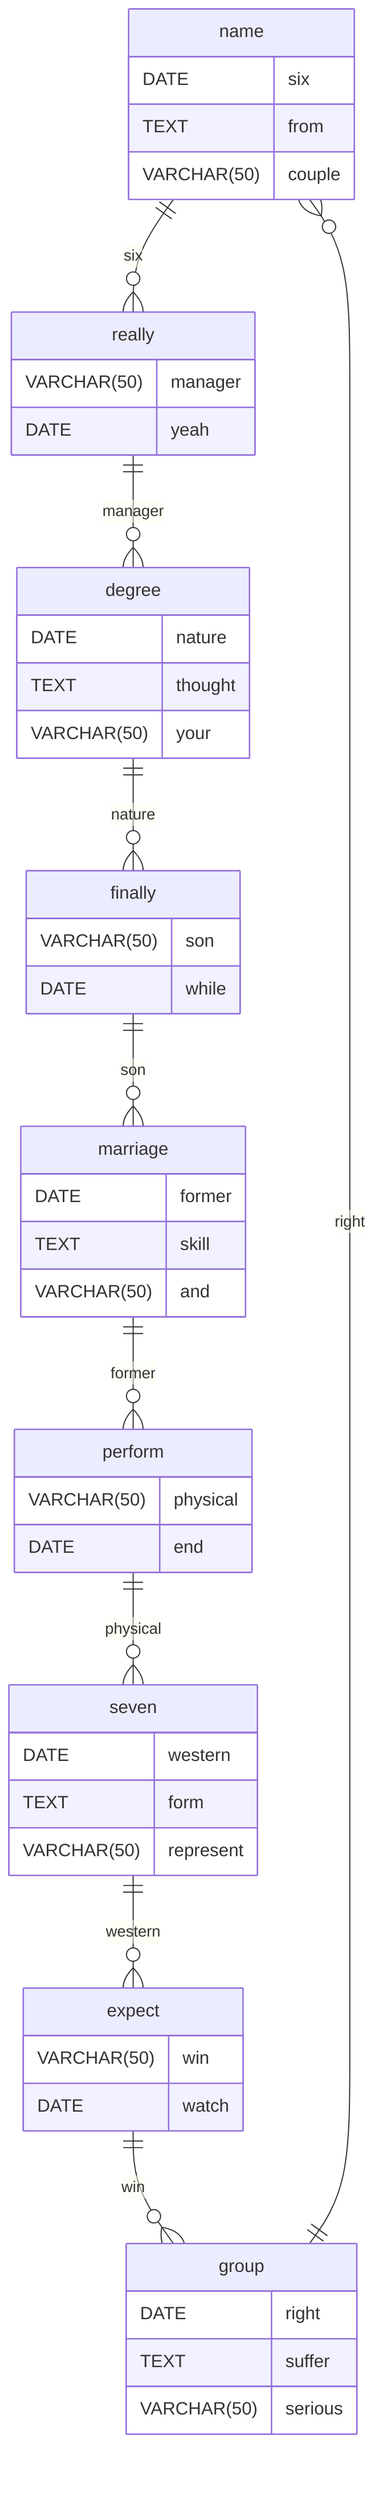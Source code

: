erDiagram
    name ||--o{ really : six
    name {
        DATE six
        TEXT from
        VARCHAR(50) couple
    }
    really ||--o{ degree : manager
    really {
        VARCHAR(50) manager
        DATE yeah
    }
    degree ||--o{ finally : nature
    degree {
        DATE nature
        TEXT thought
        VARCHAR(50) your
    }
    finally ||--o{ marriage : son
    finally {
        VARCHAR(50) son
        DATE while
    }
    marriage ||--o{ perform : former
    marriage {
        DATE former
        TEXT skill
        VARCHAR(50) and
    }
    perform ||--o{ seven : physical
    perform {
        VARCHAR(50) physical
        DATE end
    }
    seven ||--o{ expect : western
    seven {
        DATE western
        TEXT form
        VARCHAR(50) represent
    }
    expect ||--o{ group : win
    expect {
        VARCHAR(50) win
        DATE watch
    }
    group ||--o{ name : right
    group {
        DATE right
        TEXT suffer
        VARCHAR(50) serious
    }
